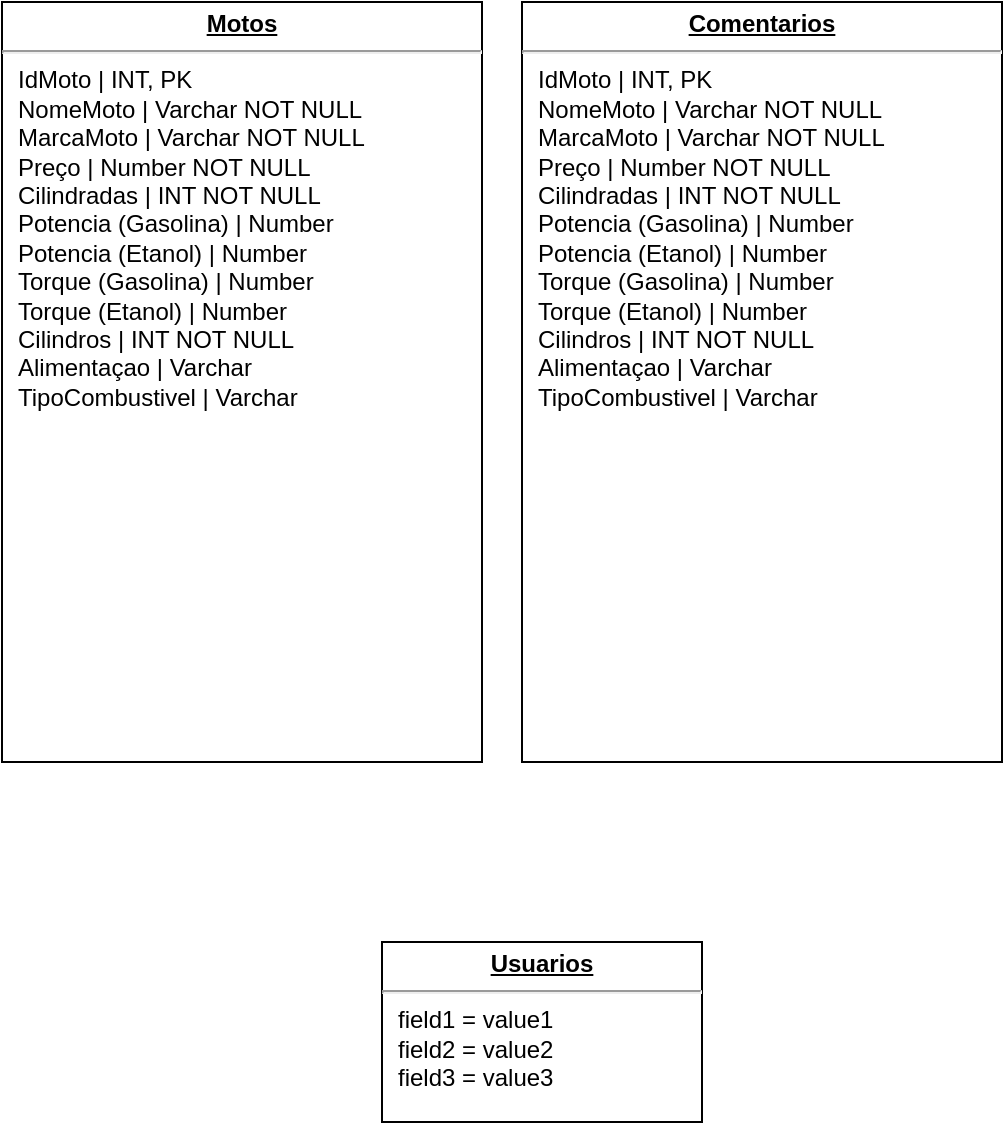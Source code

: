 <mxfile version="21.6.5" type="device">
  <diagram name="Página-1" id="uBZtfREA8ehdyU97V9X2">
    <mxGraphModel dx="1301" dy="763" grid="1" gridSize="10" guides="1" tooltips="1" connect="1" arrows="1" fold="1" page="1" pageScale="1" pageWidth="827" pageHeight="1169" math="0" shadow="0">
      <root>
        <mxCell id="0" />
        <mxCell id="1" parent="0" />
        <mxCell id="085ajstwrfnwcMNNs1sN-1" value="&lt;p style=&quot;margin:0px;margin-top:4px;text-align:center;text-decoration:underline;&quot;&gt;&lt;b&gt;Motos&lt;/b&gt;&lt;/p&gt;&lt;hr&gt;&lt;p style=&quot;margin:0px;margin-left:8px;&quot;&gt;IdMoto | INT, PK&lt;/p&gt;&lt;p style=&quot;margin:0px;margin-left:8px;&quot;&gt;NomeMoto | Varchar NOT NULL&lt;/p&gt;&lt;p style=&quot;margin:0px;margin-left:8px;&quot;&gt;MarcaMoto | Varchar NOT NULL&lt;/p&gt;&lt;p style=&quot;margin:0px;margin-left:8px;&quot;&gt;Preço | Number NOT NULL&lt;/p&gt;&lt;p style=&quot;margin:0px;margin-left:8px;&quot;&gt;Cilindradas | INT NOT NULL&lt;/p&gt;&lt;p style=&quot;margin:0px;margin-left:8px;&quot;&gt;Potencia (Gasolina) | Number&lt;/p&gt;&lt;p style=&quot;margin:0px;margin-left:8px;&quot;&gt;Potencia (Etanol) | Number&lt;/p&gt;&lt;p style=&quot;margin:0px;margin-left:8px;&quot;&gt;Torque (Gasolina) | Number&lt;/p&gt;&lt;p style=&quot;margin:0px;margin-left:8px;&quot;&gt;Torque (Etanol) | Number&lt;/p&gt;&lt;p style=&quot;margin:0px;margin-left:8px;&quot;&gt;Cilindros | INT NOT NULL&lt;/p&gt;&lt;p style=&quot;margin:0px;margin-left:8px;&quot;&gt;Alimentaçao | Varchar&lt;/p&gt;&lt;p style=&quot;margin:0px;margin-left:8px;&quot;&gt;TipoCombustivel | Varchar&lt;/p&gt;&lt;p style=&quot;margin:0px;margin-left:8px;&quot;&gt;&lt;br&gt;&lt;/p&gt;&lt;p style=&quot;margin:0px;margin-left:8px;&quot;&gt;&lt;br&gt;&lt;/p&gt;&lt;p style=&quot;margin:0px;margin-left:8px;&quot;&gt;&lt;br&gt;&lt;/p&gt;" style="verticalAlign=top;align=left;overflow=fill;fontSize=12;fontFamily=Helvetica;html=1;whiteSpace=wrap;" vertex="1" parent="1">
          <mxGeometry x="-40" y="290" width="240" height="380" as="geometry" />
        </mxCell>
        <mxCell id="085ajstwrfnwcMNNs1sN-4" value="&lt;p style=&quot;margin:0px;margin-top:4px;text-align:center;text-decoration:underline;&quot;&gt;&lt;b&gt;Comentarios&lt;/b&gt;&lt;/p&gt;&lt;hr&gt;&lt;p style=&quot;margin:0px;margin-left:8px;&quot;&gt;IdMoto | INT, PK&lt;/p&gt;&lt;p style=&quot;margin:0px;margin-left:8px;&quot;&gt;NomeMoto | Varchar NOT NULL&lt;/p&gt;&lt;p style=&quot;margin:0px;margin-left:8px;&quot;&gt;MarcaMoto | Varchar NOT NULL&lt;/p&gt;&lt;p style=&quot;margin:0px;margin-left:8px;&quot;&gt;Preço | Number NOT NULL&lt;/p&gt;&lt;p style=&quot;margin:0px;margin-left:8px;&quot;&gt;Cilindradas | INT NOT NULL&lt;/p&gt;&lt;p style=&quot;margin:0px;margin-left:8px;&quot;&gt;Potencia (Gasolina) | Number&lt;/p&gt;&lt;p style=&quot;margin:0px;margin-left:8px;&quot;&gt;Potencia (Etanol) | Number&lt;/p&gt;&lt;p style=&quot;margin:0px;margin-left:8px;&quot;&gt;Torque (Gasolina) | Number&lt;/p&gt;&lt;p style=&quot;margin:0px;margin-left:8px;&quot;&gt;Torque (Etanol) | Number&lt;/p&gt;&lt;p style=&quot;margin:0px;margin-left:8px;&quot;&gt;Cilindros | INT NOT NULL&lt;/p&gt;&lt;p style=&quot;margin:0px;margin-left:8px;&quot;&gt;Alimentaçao | Varchar&lt;/p&gt;&lt;p style=&quot;margin:0px;margin-left:8px;&quot;&gt;TipoCombustivel | Varchar&lt;/p&gt;&lt;p style=&quot;margin:0px;margin-left:8px;&quot;&gt;&lt;br&gt;&lt;/p&gt;&lt;p style=&quot;margin:0px;margin-left:8px;&quot;&gt;&lt;br&gt;&lt;/p&gt;&lt;p style=&quot;margin:0px;margin-left:8px;&quot;&gt;&lt;br&gt;&lt;/p&gt;" style="verticalAlign=top;align=left;overflow=fill;fontSize=12;fontFamily=Helvetica;html=1;whiteSpace=wrap;" vertex="1" parent="1">
          <mxGeometry x="220" y="290" width="240" height="380" as="geometry" />
        </mxCell>
        <mxCell id="085ajstwrfnwcMNNs1sN-5" value="&lt;p style=&quot;margin:0px;margin-top:4px;text-align:center;text-decoration:underline;&quot;&gt;&lt;b&gt;Usuarios&lt;/b&gt;&lt;/p&gt;&lt;hr&gt;&lt;p style=&quot;margin:0px;margin-left:8px;&quot;&gt;field1 = value1&lt;br&gt;field2 = value2&lt;br&gt;field3 = value3&lt;/p&gt;" style="verticalAlign=top;align=left;overflow=fill;fontSize=12;fontFamily=Helvetica;html=1;whiteSpace=wrap;" vertex="1" parent="1">
          <mxGeometry x="150" y="760" width="160" height="90" as="geometry" />
        </mxCell>
      </root>
    </mxGraphModel>
  </diagram>
</mxfile>
